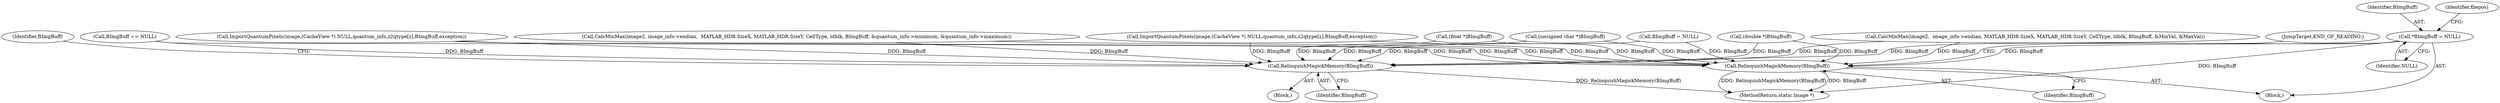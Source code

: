 digraph "0_ImageMagick_8a370f9ab120faf182aa160900ba692ba8e2bcf0@pointer" {
"1000175" [label="(Call,*BImgBuff = NULL)"];
"1001631" [label="(Call,RelinquishMagickMemory(BImgBuff))"];
"1001688" [label="(Call,RelinquishMagickMemory(BImgBuff))"];
"1000175" [label="(Call,*BImgBuff = NULL)"];
"1001257" [label="(Call,ImportQuantumPixels(image,(CacheView *) NULL,quantum_info,z2qtype[z],BImgBuff,exception))"];
"1001431" [label="(Call,(double *)BImgBuff)"];
"1001689" [label="(Identifier,BImgBuff)"];
"1000176" [label="(Identifier,BImgBuff)"];
"1000177" [label="(Identifier,NULL)"];
"1001293" [label="(Call,ImportQuantumPixels(image,(CacheView *) NULL,quantum_info,z2qtype[z],BImgBuff,exception))"];
"1001631" [label="(Call,RelinquishMagickMemory(BImgBuff))"];
"1001690" [label="(JumpTarget,END_OF_READING:)"];
"1001388" [label="(Call,CalcMinMax(image2,  image_info->endian, MATLAB_HDR.SizeX, MATLAB_HDR.SizeY, CellType, ldblk, BImgBuff, &MinVal, &MaxVal))"];
"1001688" [label="(Call,RelinquishMagickMemory(BImgBuff))"];
"1001634" [label="(Identifier,BImgBuff)"];
"1000407" [label="(Block,)"];
"1001210" [label="(Call,(unsigned char *)BImgBuff)"];
"1000158" [label="(Block,)"];
"1001633" [label="(Call,BImgBuff = NULL)"];
"1000188" [label="(Identifier,filepos)"];
"1001463" [label="(Call,(float *)BImgBuff)"];
"1001818" [label="(MethodReturn,static Image *)"];
"1001097" [label="(Call,BImgBuff == NULL)"];
"1001632" [label="(Identifier,BImgBuff)"];
"1001118" [label="(Call,CalcMinMax(image2, image_info->endian,  MATLAB_HDR.SizeX, MATLAB_HDR.SizeY, CellType, ldblk, BImgBuff, &quantum_info->minimum, &quantum_info->maximum))"];
"1000175" -> "1000158"  [label="AST: "];
"1000175" -> "1000177"  [label="CFG: "];
"1000176" -> "1000175"  [label="AST: "];
"1000177" -> "1000175"  [label="AST: "];
"1000188" -> "1000175"  [label="CFG: "];
"1000175" -> "1001818"  [label="DDG: BImgBuff"];
"1000175" -> "1001631"  [label="DDG: BImgBuff"];
"1000175" -> "1001688"  [label="DDG: BImgBuff"];
"1001631" -> "1000407"  [label="AST: "];
"1001631" -> "1001632"  [label="CFG: "];
"1001632" -> "1001631"  [label="AST: "];
"1001634" -> "1001631"  [label="CFG: "];
"1001631" -> "1001818"  [label="DDG: RelinquishMagickMemory(BImgBuff)"];
"1001257" -> "1001631"  [label="DDG: BImgBuff"];
"1001431" -> "1001631"  [label="DDG: BImgBuff"];
"1001097" -> "1001631"  [label="DDG: BImgBuff"];
"1001633" -> "1001631"  [label="DDG: BImgBuff"];
"1001293" -> "1001631"  [label="DDG: BImgBuff"];
"1001463" -> "1001631"  [label="DDG: BImgBuff"];
"1001210" -> "1001631"  [label="DDG: BImgBuff"];
"1001118" -> "1001631"  [label="DDG: BImgBuff"];
"1001388" -> "1001631"  [label="DDG: BImgBuff"];
"1001688" -> "1000158"  [label="AST: "];
"1001688" -> "1001689"  [label="CFG: "];
"1001689" -> "1001688"  [label="AST: "];
"1001690" -> "1001688"  [label="CFG: "];
"1001688" -> "1001818"  [label="DDG: RelinquishMagickMemory(BImgBuff)"];
"1001688" -> "1001818"  [label="DDG: BImgBuff"];
"1001257" -> "1001688"  [label="DDG: BImgBuff"];
"1001431" -> "1001688"  [label="DDG: BImgBuff"];
"1001097" -> "1001688"  [label="DDG: BImgBuff"];
"1001633" -> "1001688"  [label="DDG: BImgBuff"];
"1001293" -> "1001688"  [label="DDG: BImgBuff"];
"1001463" -> "1001688"  [label="DDG: BImgBuff"];
"1001210" -> "1001688"  [label="DDG: BImgBuff"];
"1001118" -> "1001688"  [label="DDG: BImgBuff"];
"1001388" -> "1001688"  [label="DDG: BImgBuff"];
}
